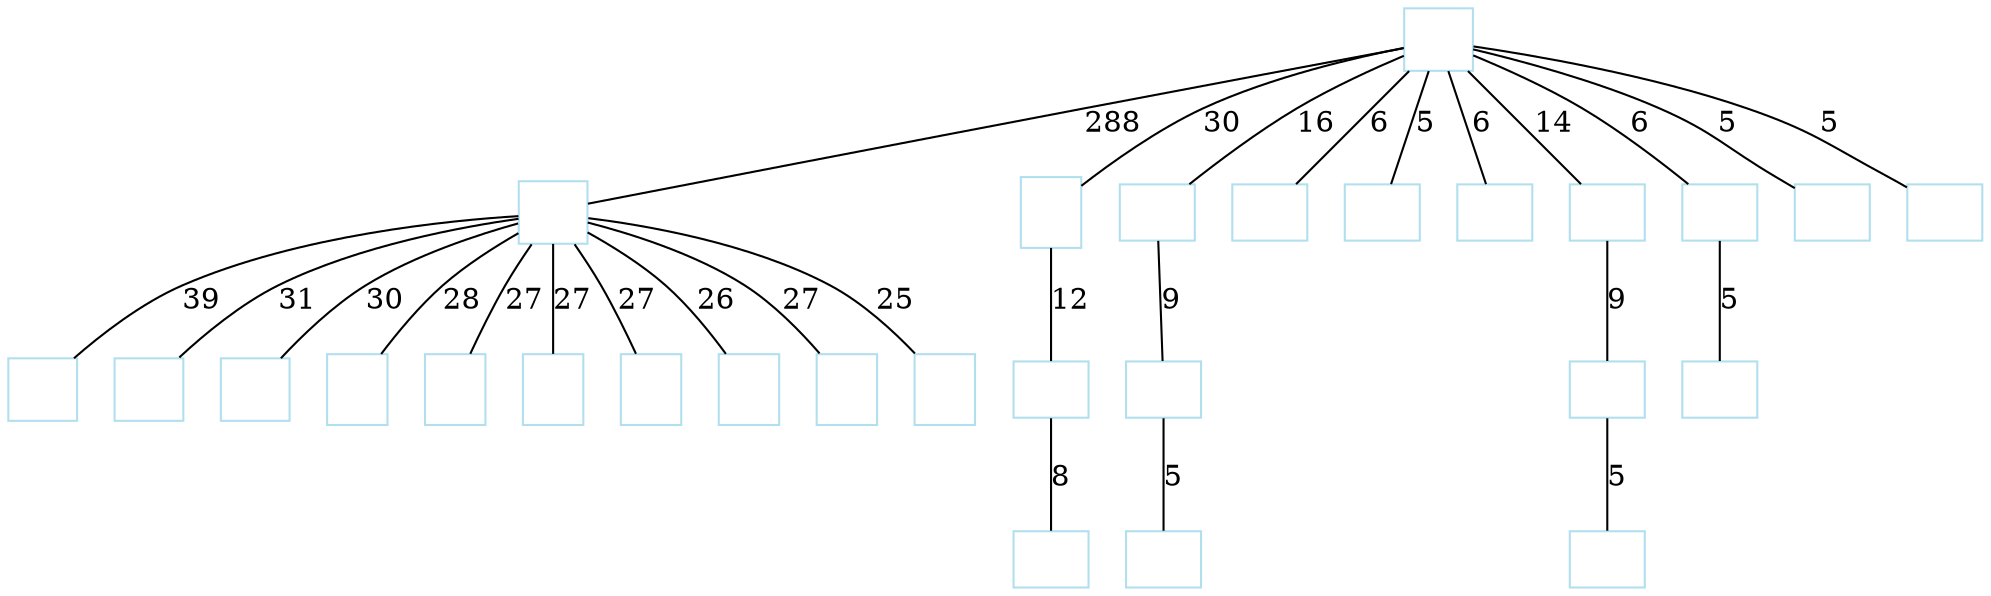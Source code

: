 graph G {
	graph [bb="0,0,167.33,167.33"];
	node [color=lightblue2,
		label="\N",
		shape=box
	];
	root	 [height=0.41501,
		image="figs/root.png",
		label="",
		pos="16.733,152.39",
		width=0.46481];
	11	 [height=0.41501,
		image="figs/namesplit_11namesplit_rootnamesplit_288.png",
		label="",
		pos="50.2,152.39",
		width=0.46481];
	root -- 11	 [label=288];
	71	 [height=0.47726,
		image="figs/namesplit_71namesplit_rootnamesplit_30.png",
		label="",
		pos="43.652,120.27",
		width=0.40418];
	root -- 71	 [label=30];
	13	 [height=0.38181,
		image="figs/namesplit_13namesplit_rootnamesplit_16.png",
		label="",
		pos="76.391,123.71",
		width=0.50523];
	root -- 13	 [label=16];
	83	 [height=0.38181,
		image="figs/namesplit_83namesplit_rootnamesplit_6.png",
		label="",
		pos="112.77,123.71",
		width=0.50523];
	root -- 83	 [label=6];
	21	 [height=0.38181,
		image="figs/namesplit_21namesplit_rootnamesplit_5.png",
		label="",
		pos="76.391,96.216",
		width=0.50523];
	root -- 21	 [label=5];
	47	 [height=0.38181,
		image="figs/namesplit_47namesplit_rootnamesplit_6.png",
		label="",
		pos="112.77,96.216",
		width=0.50523];
	root -- 47	 [label=6];
	73	 [height=0.38181,
		image="figs/namesplit_73namesplit_rootnamesplit_14.png",
		label="",
		pos="149.14,96.216",
		width=0.50523];
	root -- 73	 [label=14];
	53	 [height=0.38181,
		image="figs/namesplit_53namesplit_rootnamesplit_6.png",
		label="",
		pos="76.39,68.726",
		width=0.50523];
	root -- 53	 [label=6];
	55	 [height=0.38181,
		image="figs/namesplit_55namesplit_rootnamesplit_5.png",
		label="",
		pos="76.39,41.236",
		width=0.50523];
	root -- 55	 [label=5];
	59	 [height=0.38181,
		image="figs/namesplit_59namesplit_rootnamesplit_5.png",
		label="",
		pos="76.39,13.745",
		width=0.50523];
	root -- 59	 [label=5];
	"11-80"	 [height=0.41501,
		image="figs/namesplit_11-80namesplit_11namesplit_39.png",
		label="",
		pos="83.666,152.39",
		width=0.46481];
	11 -- "11-80"	 [label=39];
	"11-22"	 [height=0.41501,
		image="figs/namesplit_11-22namesplit_11namesplit_31.png",
		label="",
		pos="117.13,152.39",
		width=0.46481];
	11 -- "11-22"	 [label=31];
	"11-23"	 [height=0.41501,
		image="figs/namesplit_11-23namesplit_11namesplit_30.png",
		label="",
		pos="150.6,152.39",
		width=0.46481];
	11 -- "11-23"	 [label=30];
	"11-21"	 [height=0.47726,
		image="figs/namesplit_11-21namesplit_11namesplit_28.png",
		label="",
		pos="14.551,120.27",
		width=0.40418];
	11 -- "11-21"	 [label=28];
	"11-81"	 [height=0.47726,
		image="figs/namesplit_11-81namesplit_11namesplit_27.png",
		label="",
		pos="14.551,85.907",
		width=0.40418];
	11 -- "11-81"	 [label=27];
	"11-52"	 [height=0.47726,
		image="figs/namesplit_11-52namesplit_11namesplit_27.png",
		label="",
		pos="14.551,51.544",
		width=0.40418];
	11 -- "11-52"	 [label=27];
	"11-83"	 [height=0.47726,
		image="figs/namesplit_11-83namesplit_11namesplit_27.png",
		label="",
		pos="14.551,17.181",
		width=0.40418];
	11 -- "11-83"	 [label=27];
	"11-53"	 [height=0.47726,
		image="figs/namesplit_11-53namesplit_11namesplit_26.png",
		label="",
		pos="43.652,85.907",
		width=0.40418];
	11 -- "11-53"	 [label=26];
	"11-50"	 [height=0.47726,
		image="figs/namesplit_11-50namesplit_11namesplit_27.png",
		label="",
		pos="43.652,51.544",
		width=0.40418];
	11 -- "11-50"	 [label=27];
	"11-82"	 [height=0.47726,
		image="figs/namesplit_11-82namesplit_11namesplit_25.png",
		label="",
		pos="43.652,17.181",
		width=0.40418];
	11 -- "11-82"	 [label=25];
	"71-86"	 [height=0.38181,
		image="figs/namesplit_71-86namesplit_71namesplit_12.png",
		label="",
		pos="149.14,123.71",
		width=0.50523];
	71 -- "71-86"	 [label=12];
	"13-86"	 [height=0.38181,
		image="figs/namesplit_13-86namesplit_13namesplit_9.png",
		label="",
		pos="149.14,68.726",
		width=0.50523];
	13 -- "13-86"	 [label=9];
	"71-86-73"	 [height=0.38181,
		image="figs/namesplit_71-86-73namesplit_71-86namesplit_8.png",
		label="",
		pos="112.77,68.726",
		width=0.50523];
	"71-86" -- "71-86-73"	 [label=8];
	"73-26"	 [height=0.38181,
		image="figs/namesplit_73-26namesplit_73namesplit_9.png",
		label="",
		pos="112.77,41.236",
		width=0.50522];
	73 -- "73-26"	 [label=9];
	"53-24"	 [height=0.3818,
		image="figs/namesplit_53-24namesplit_53namesplit_5.png",
		label="",
		pos="149.14,41.237",
		width=0.50525];
	53 -- "53-24"	 [label=5];
	"13-86-11"	 [height=0.38181,
		image="figs/namesplit_13-86-11namesplit_13-86namesplit_5.png",
		label="",
		pos="112.77,13.745",
		width=0.50522];
	"13-86" -- "13-86-11"	 [label=5];
	"73-26-11"	 [height=0.38183,
		image="figs/namesplit_73-26-11namesplit_73-26namesplit_5.png",
		label="",
		pos="149.14,13.746",
		width=0.5052];
	"73-26" -- "73-26-11"	 [label=5];
}
